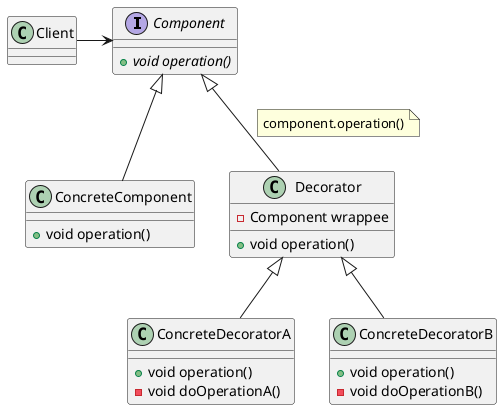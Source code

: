 @startuml
interface Component {
    + {abstract} void operation()
}

class ConcreteComponent extends Component {
    + void operation()
}

class Decorator extends Component {
    - Component wrappee
    + void operation()
}
note on link : component.operation()

class ConcreteDecoratorA extends Decorator {
    + void operation()
    - void doOperationA()
}

class ConcreteDecoratorB extends Decorator {
    + void operation()
    - void doOperationB()
}

Client -right-> Component

@enduml